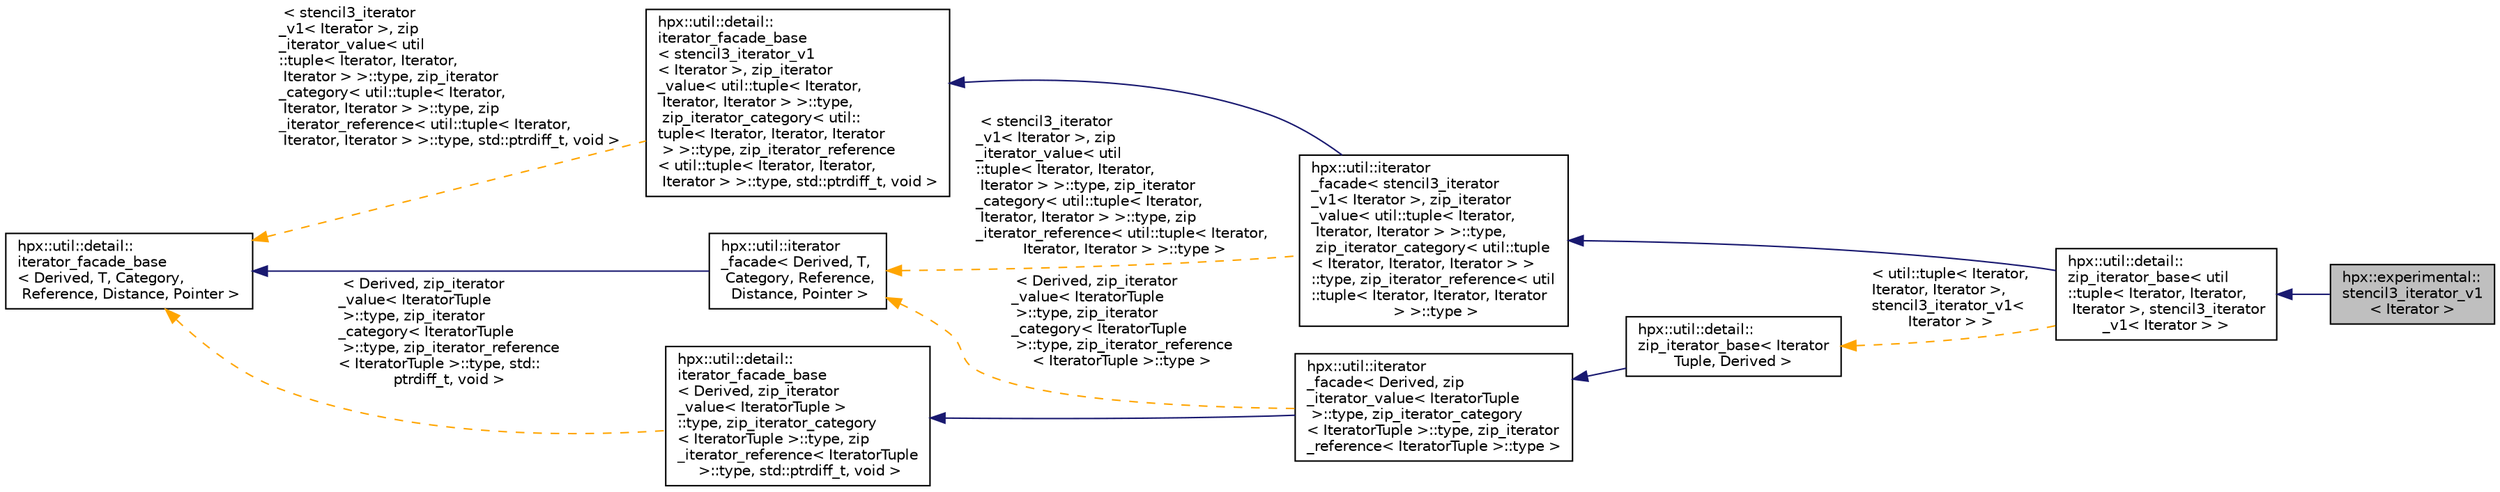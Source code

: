 digraph "hpx::experimental::stencil3_iterator_v1&lt; Iterator &gt;"
{
  edge [fontname="Helvetica",fontsize="10",labelfontname="Helvetica",labelfontsize="10"];
  node [fontname="Helvetica",fontsize="10",shape=record];
  rankdir="LR";
  Node9 [label="hpx::experimental::\lstencil3_iterator_v1\l\< Iterator \>",height=0.2,width=0.4,color="black", fillcolor="grey75", style="filled", fontcolor="black"];
  Node10 -> Node9 [dir="back",color="midnightblue",fontsize="10",style="solid",fontname="Helvetica"];
  Node10 [label="hpx::util::detail::\lzip_iterator_base\< util\l::tuple\< Iterator, Iterator,\l Iterator \>, stencil3_iterator\l_v1\< Iterator \> \>",height=0.2,width=0.4,color="black", fillcolor="white", style="filled",URL="$d8/d23/classhpx_1_1util_1_1detail_1_1zip__iterator__base.html"];
  Node11 -> Node10 [dir="back",color="midnightblue",fontsize="10",style="solid",fontname="Helvetica"];
  Node11 [label="hpx::util::iterator\l_facade\< stencil3_iterator\l_v1\< Iterator \>, zip_iterator\l_value\< util::tuple\< Iterator,\l Iterator, Iterator \> \>::type,\l zip_iterator_category\< util::tuple\l\< Iterator, Iterator, Iterator \> \>\l::type, zip_iterator_reference\< util\l::tuple\< Iterator, Iterator, Iterator\l \> \>::type \>",height=0.2,width=0.4,color="black", fillcolor="white", style="filled",URL="$db/d7c/structhpx_1_1util_1_1iterator__facade.html"];
  Node12 -> Node11 [dir="back",color="midnightblue",fontsize="10",style="solid",fontname="Helvetica"];
  Node12 [label="hpx::util::detail::\literator_facade_base\l\< stencil3_iterator_v1\l\< Iterator \>, zip_iterator\l_value\< util::tuple\< Iterator,\l Iterator, Iterator \> \>::type,\l zip_iterator_category\< util::\ltuple\< Iterator, Iterator, Iterator\l \> \>::type, zip_iterator_reference\l\< util::tuple\< Iterator, Iterator,\l Iterator \> \>::type, std::ptrdiff_t, void \>",height=0.2,width=0.4,color="black", fillcolor="white", style="filled",URL="$d5/d11/classhpx_1_1util_1_1detail_1_1iterator__facade__base.html"];
  Node13 -> Node12 [dir="back",color="orange",fontsize="10",style="dashed",label=" \< stencil3_iterator\l_v1\< Iterator \>, zip\l_iterator_value\< util\l::tuple\< Iterator, Iterator,\l Iterator \> \>::type, zip_iterator\l_category\< util::tuple\< Iterator,\l Iterator, Iterator \> \>::type, zip\l_iterator_reference\< util::tuple\< Iterator,\l Iterator, Iterator \> \>::type, std::ptrdiff_t, void \>" ,fontname="Helvetica"];
  Node13 [label="hpx::util::detail::\literator_facade_base\l\< Derived, T, Category,\l Reference, Distance, Pointer \>",height=0.2,width=0.4,color="black", fillcolor="white", style="filled",URL="$d5/d11/classhpx_1_1util_1_1detail_1_1iterator__facade__base.html"];
  Node14 -> Node11 [dir="back",color="orange",fontsize="10",style="dashed",label=" \< stencil3_iterator\l_v1\< Iterator \>, zip\l_iterator_value\< util\l::tuple\< Iterator, Iterator,\l Iterator \> \>::type, zip_iterator\l_category\< util::tuple\< Iterator,\l Iterator, Iterator \> \>::type, zip\l_iterator_reference\< util::tuple\< Iterator,\l Iterator, Iterator \> \>::type \>" ,fontname="Helvetica"];
  Node14 [label="hpx::util::iterator\l_facade\< Derived, T,\l Category, Reference,\l Distance, Pointer \>",height=0.2,width=0.4,color="black", fillcolor="white", style="filled",URL="$db/d7c/structhpx_1_1util_1_1iterator__facade.html"];
  Node13 -> Node14 [dir="back",color="midnightblue",fontsize="10",style="solid",fontname="Helvetica"];
  Node15 -> Node10 [dir="back",color="orange",fontsize="10",style="dashed",label=" \< util::tuple\< Iterator,\l Iterator, Iterator \>,\l stencil3_iterator_v1\<\l Iterator \> \>" ,fontname="Helvetica"];
  Node15 [label="hpx::util::detail::\lzip_iterator_base\< Iterator\lTuple, Derived \>",height=0.2,width=0.4,color="black", fillcolor="white", style="filled",URL="$d8/d23/classhpx_1_1util_1_1detail_1_1zip__iterator__base.html"];
  Node16 -> Node15 [dir="back",color="midnightblue",fontsize="10",style="solid",fontname="Helvetica"];
  Node16 [label="hpx::util::iterator\l_facade\< Derived, zip\l_iterator_value\< IteratorTuple\l \>::type, zip_iterator_category\l\< IteratorTuple \>::type, zip_iterator\l_reference\< IteratorTuple \>::type \>",height=0.2,width=0.4,color="black", fillcolor="white", style="filled",URL="$db/d7c/structhpx_1_1util_1_1iterator__facade.html"];
  Node17 -> Node16 [dir="back",color="midnightblue",fontsize="10",style="solid",fontname="Helvetica"];
  Node17 [label="hpx::util::detail::\literator_facade_base\l\< Derived, zip_iterator\l_value\< IteratorTuple \>\l::type, zip_iterator_category\l\< IteratorTuple \>::type, zip\l_iterator_reference\< IteratorTuple\l \>::type, std::ptrdiff_t, void \>",height=0.2,width=0.4,color="black", fillcolor="white", style="filled",URL="$d5/d11/classhpx_1_1util_1_1detail_1_1iterator__facade__base.html"];
  Node13 -> Node17 [dir="back",color="orange",fontsize="10",style="dashed",label=" \< Derived, zip_iterator\l_value\< IteratorTuple\l \>::type, zip_iterator\l_category\< IteratorTuple\l \>::type, zip_iterator_reference\l\< IteratorTuple \>::type, std::\lptrdiff_t, void \>" ,fontname="Helvetica"];
  Node14 -> Node16 [dir="back",color="orange",fontsize="10",style="dashed",label=" \< Derived, zip_iterator\l_value\< IteratorTuple\l \>::type, zip_iterator\l_category\< IteratorTuple\l \>::type, zip_iterator_reference\l\< IteratorTuple \>::type \>" ,fontname="Helvetica"];
}
